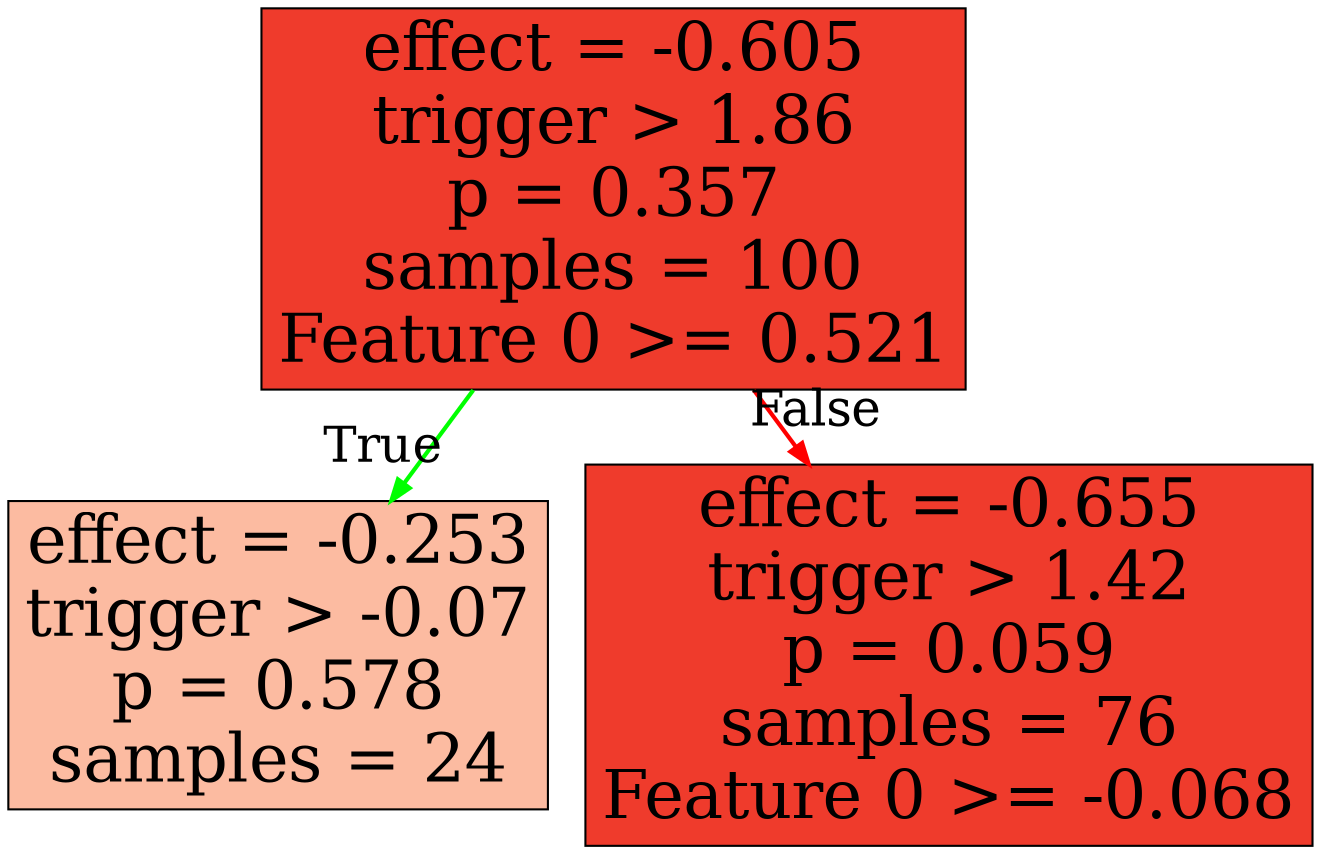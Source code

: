 digraph Tree {
node [shape=box, fontsize=32] ;
edge [fontsize=24] ;
0 [label="effect = -0.605\ntrigger > 1.86\np = 0.357\nsamples = 100\nFeature 0 >= 0.521\n", style=filled, fillcolor="/reds9/6"] ;
0 -> 1 [labeldistance=2.5, labelangle=45, headlabel="True", color=green, penwidth=2] ;
1 [label="effect = -0.253\ntrigger > -0.07\np = 0.578\nsamples = 24", style=filled, fillcolor="/reds9/3"] ;
0 -> 2 [labeldistance=2.5, labelangle=-45, headlabel="False", color=red, penwidth=2] ;
2 [label="effect = -0.655\ntrigger > 1.42\np = 0.059\nsamples = 76\nFeature 0 >= -0.068\n", style=filled, fillcolor="/reds9/6"] ;
}